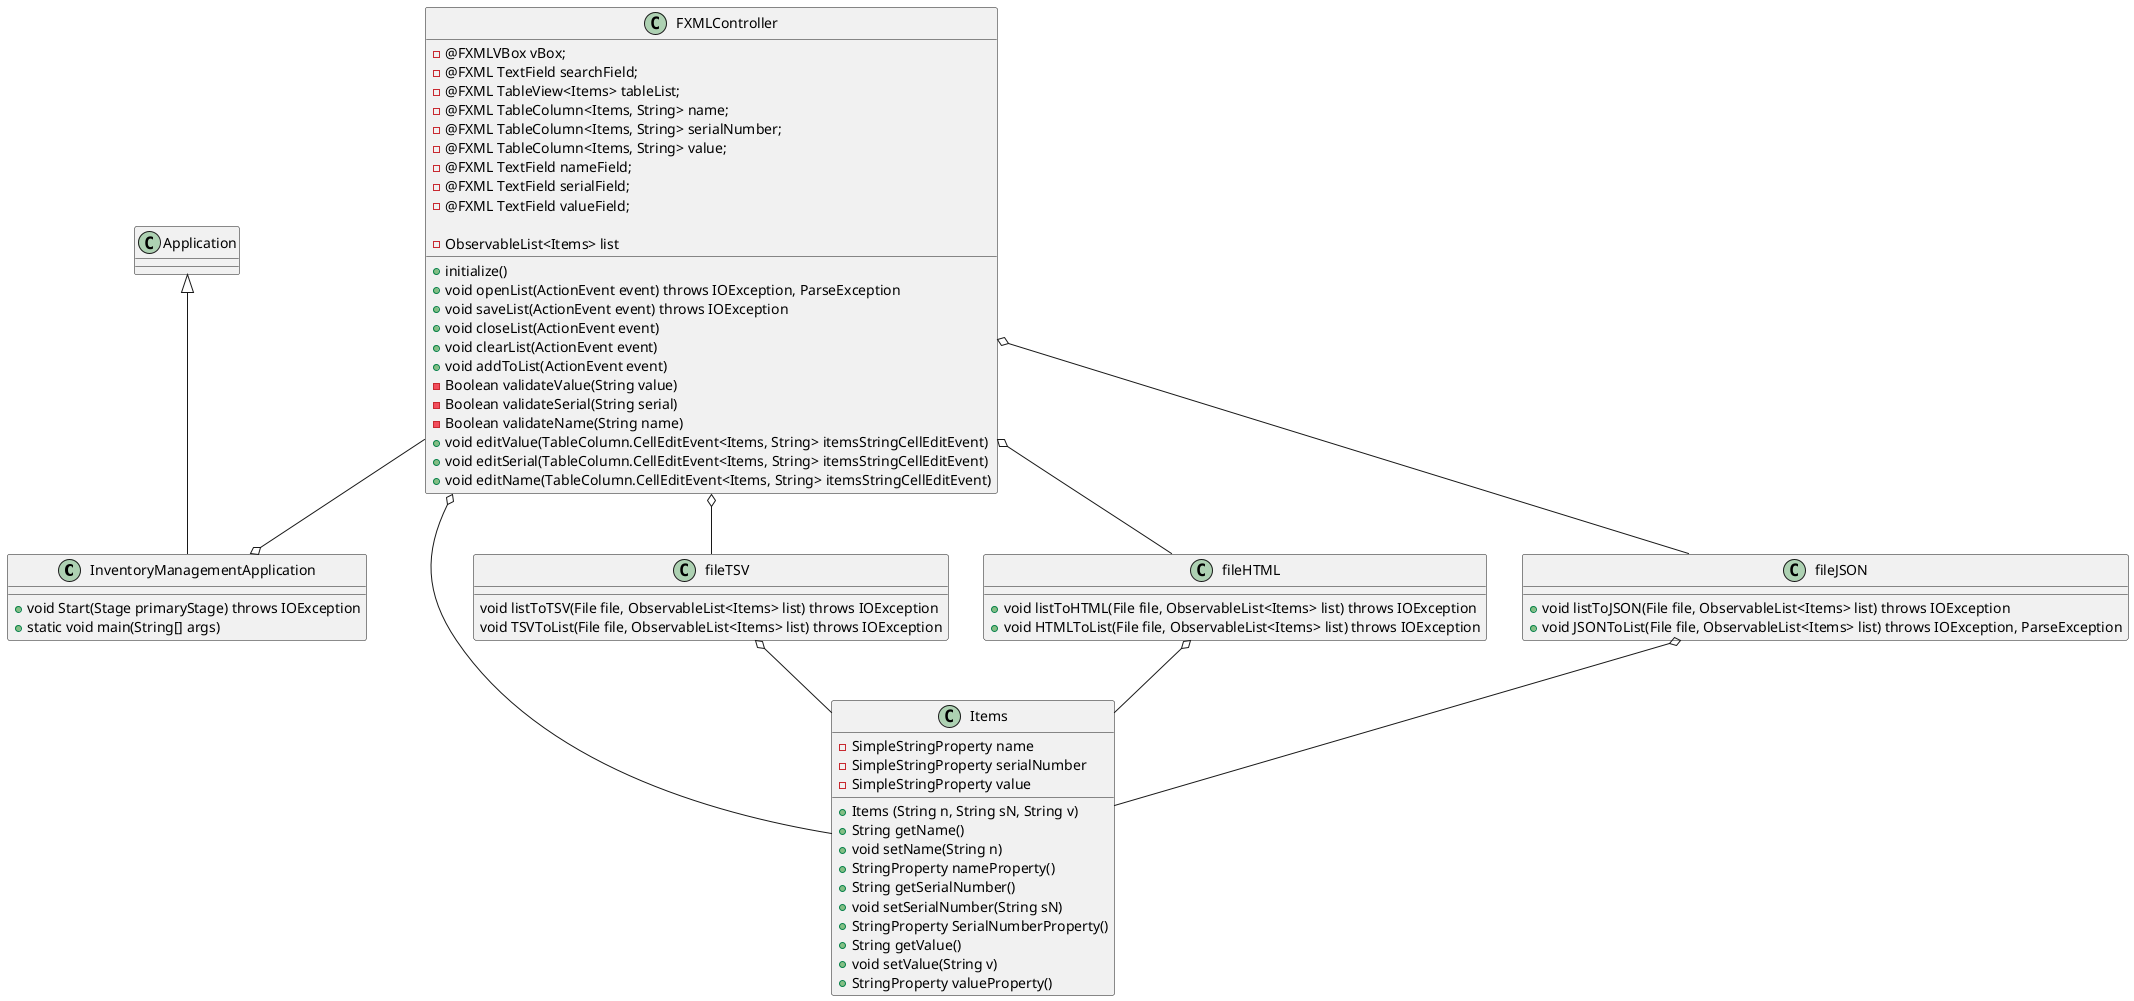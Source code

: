 @startuml

class InventoryManagementApplication extends Application {
    +void Start(Stage primaryStage) throws IOException
    +static void main(String[] args)
}
class FXMLController {
    -@FXMLVBox vBox;
    -@FXML TextField searchField;
    -@FXML TableView<Items> tableList;
    -@FXML TableColumn<Items, String> name;
    -@FXML TableColumn<Items, String> serialNumber;
    -@FXML TableColumn<Items, String> value;
    -@FXML TextField nameField;
    -@FXML TextField serialField;
    -@FXML TextField valueField;

    -ObservableList<Items> list

    +initialize()
    +void openList(ActionEvent event) throws IOException, ParseException
    +void saveList(ActionEvent event) throws IOException
    +void closeList(ActionEvent event)
    +void clearList(ActionEvent event)
    +void addToList(ActionEvent event)
    -Boolean validateValue(String value)
    -Boolean validateSerial(String serial)
    -Boolean validateName(String name)
    +void editValue(TableColumn.CellEditEvent<Items, String> itemsStringCellEditEvent)
    +void editSerial(TableColumn.CellEditEvent<Items, String> itemsStringCellEditEvent)
    +void editName(TableColumn.CellEditEvent<Items, String> itemsStringCellEditEvent)

}
class Items {
    -SimpleStringProperty name
    -SimpleStringProperty serialNumber
    -SimpleStringProperty value
    +Items (String n, String sN, String v)
    +String getName()
    +void setName(String n)
    +StringProperty nameProperty()
    +String getSerialNumber()
    +void setSerialNumber(String sN)
    +StringProperty SerialNumberProperty()
    +String getValue()
    +void setValue(String v)
    +StringProperty valueProperty()

}
class fileTSV {
    void listToTSV(File file, ObservableList<Items> list) throws IOException
    void TSVToList(File file, ObservableList<Items> list) throws IOException
}
class fileHTML {
    +void listToHTML(File file, ObservableList<Items> list) throws IOException
    +void HTMLToList(File file, ObservableList<Items> list) throws IOException
}
class fileJSON {
    +void listToJSON(File file, ObservableList<Items> list) throws IOException
    +void JSONToList(File file, ObservableList<Items> list) throws IOException, ParseException
}



FXMLController o-- Items
FXMLController o--fileTSV
FXMLController o--fileHTML
FXMLController o--fileJSON
fileHTML o-- Items
fileTSV o-- Items
fileJSON o-- Items
FXMLController --o InventoryManagementApplication

@enduml